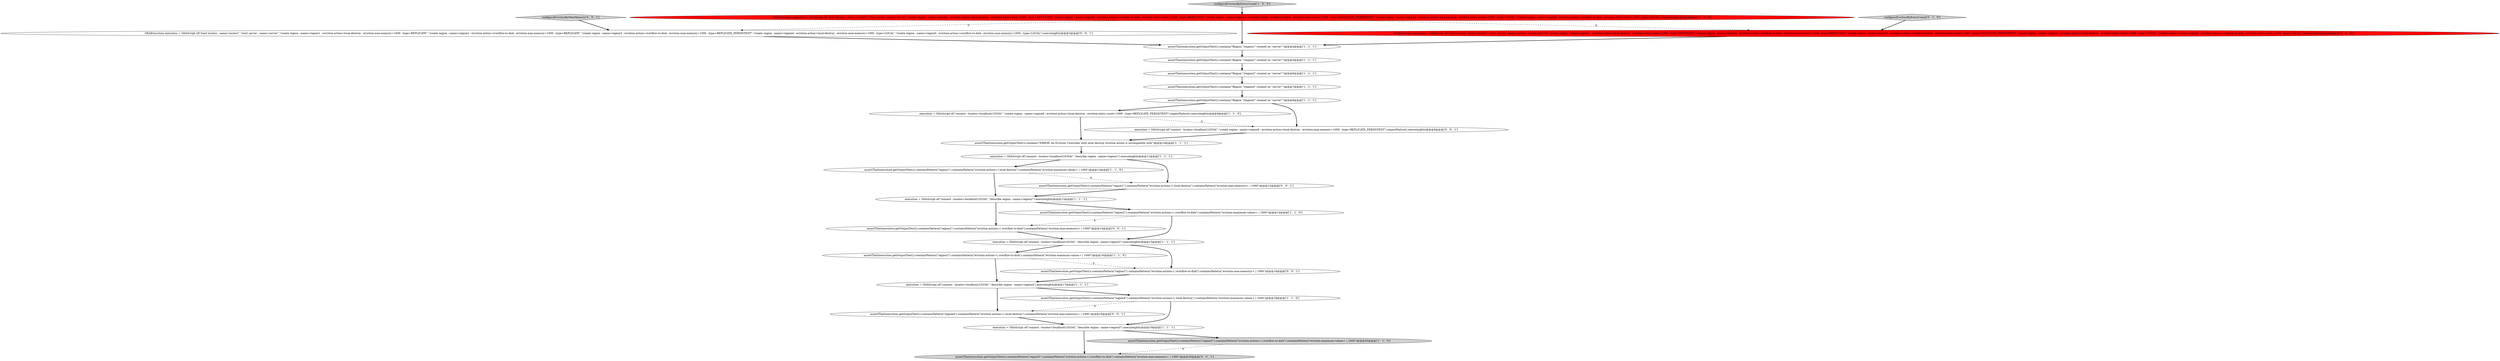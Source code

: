 digraph {
7 [style = filled, label = "assertThat(execution.getOutputText()).contains(\"Region \"/region3\" created on \"server\"\")@@@6@@@['1', '1', '1']", fillcolor = white, shape = ellipse image = "AAA0AAABBB1BBB"];
2 [style = filled, label = "assertThat(execution.getOutputText()).contains(\"Region \"/region4\" created on \"server\"\")@@@7@@@['1', '1', '1']", fillcolor = white, shape = ellipse image = "AAA0AAABBB1BBB"];
28 [style = filled, label = "assertThat(execution.getOutputText()).containsPattern(\"region5\").containsPattern(\"eviction-action\s+| overflow-to-disk\").containsPattern(\"eviction-max-memory\s+ | 1000\")@@@20@@@['0', '0', '1']", fillcolor = lightgray, shape = ellipse image = "AAA0AAABBB3BBB"];
16 [style = filled, label = "assertThat(execution.getOutputText()).contains(\"Region \"/region2\" created on \"server\"\")@@@5@@@['1', '1', '1']", fillcolor = white, shape = ellipse image = "AAA0AAABBB1BBB"];
22 [style = filled, label = "configureEvictionByMaxMemory['0', '0', '1']", fillcolor = lightgray, shape = diamond image = "AAA0AAABBB3BBB"];
9 [style = filled, label = "assertThat(execution.getOutputText()).containsPattern(\"region5\").containsPattern(\"eviction-action\s+| overflow-to-disk\").containsPattern(\"eviction-maximum-value\s+ | 1000\")@@@20@@@['1', '1', '0']", fillcolor = lightgray, shape = ellipse image = "AAA0AAABBB1BBB"];
12 [style = filled, label = "assertThat(execution.getOutputText()).containsPattern(\"region1\").containsPattern(\"eviction-action\s+| local-destroy\").containsPattern(\"eviction-maximum-value\s+ | 1000\")@@@12@@@['1', '1', '0']", fillcolor = white, shape = ellipse image = "AAA0AAABBB1BBB"];
3 [style = filled, label = "execution = GfshScript.of(\"connect --locator=localhost(10334(\",\"create region --name=region6 --eviction-action=local-destroy --eviction-entry-count=1000 --type=REPLICATE_PERSISTENT\").expectFailure().execute(gfsh)@@@9@@@['1', '1', '0']", fillcolor = white, shape = ellipse image = "AAA0AAABBB1BBB"];
0 [style = filled, label = "assertThat(execution.getOutputText()).contains(\"Region \"/region5\" created on \"server\"\")@@@8@@@['1', '1', '1']", fillcolor = white, shape = ellipse image = "AAA0AAABBB1BBB"];
27 [style = filled, label = "execution = GfshScript.of(\"connect --locator=localhost(10334(\",\"create region --name=region6 --eviction-action=local-destroy --eviction-max-memory=1000 --type=REPLICATE_PERSISTENT\").expectFailure().execute(gfsh)@@@9@@@['0', '0', '1']", fillcolor = white, shape = ellipse image = "AAA0AAABBB3BBB"];
10 [style = filled, label = "assertThat(execution.getOutputText()).contains(\"ERROR: An Eviction Controller with local destroy eviction action is incompatible with\")@@@10@@@['1', '1', '1']", fillcolor = white, shape = ellipse image = "AAA0AAABBB1BBB"];
21 [style = filled, label = "GfshExecution execution = GfshScript.of(\"start locator --name=locator\",\"start server --name=server\",\"create region --name=region1 --eviction-action=local-destroy --eviction-max-memory=1000 --type=REPLICATE\",\"create region --name=region2 --eviction-action=overflow-to-disk --eviction-max-memory=1000 --type=REPLICATE\",\"create region --name=region3 --eviction-action=overflow-to-disk --eviction-max-memory=1000 --type=REPLICATE_PERSISTENT\",\"create region --name=region4 --eviction-action=local-destroy --eviction-max-memory=1000 --type=LOCAL\",\"create region --name=region5 --eviction-action=overflow-to-disk --eviction-max-memory=1000 --type=LOCAL\").execute(gfsh)@@@3@@@['0', '0', '1']", fillcolor = white, shape = ellipse image = "AAA0AAABBB3BBB"];
1 [style = filled, label = "assertThat(execution.getOutputText()).contains(\"Region \"/region1\" created on \"server\"\")@@@4@@@['1', '1', '1']", fillcolor = white, shape = ellipse image = "AAA0AAABBB1BBB"];
15 [style = filled, label = "execution = GfshScript.of(\"connect --locator=localhost(10334(\",\"describe region --name=region5\").execute(gfsh)@@@19@@@['1', '1', '1']", fillcolor = white, shape = ellipse image = "AAA0AAABBB1BBB"];
13 [style = filled, label = "execution = GfshScript.of(\"connect --locator=localhost(10334(\",\"describe region --name=region3\").execute(gfsh)@@@15@@@['1', '1', '1']", fillcolor = white, shape = ellipse image = "AAA0AAABBB1BBB"];
14 [style = filled, label = "assertThat(execution.getOutputText()).containsPattern(\"region3\").containsPattern(\"eviction-action\s+| overflow-to-disk\").containsPattern(\"eviction-maximum-value\s+ | 1000\")@@@16@@@['1', '1', '0']", fillcolor = white, shape = ellipse image = "AAA0AAABBB1BBB"];
25 [style = filled, label = "assertThat(execution.getOutputText()).containsPattern(\"region4\").containsPattern(\"eviction-action\s+| local-destroy\").containsPattern(\"eviction-max-memory\s+ | 1000\")@@@18@@@['0', '0', '1']", fillcolor = white, shape = ellipse image = "AAA0AAABBB3BBB"];
26 [style = filled, label = "assertThat(execution.getOutputText()).containsPattern(\"region1\").containsPattern(\"eviction-action\s+| local-destroy\").containsPattern(\"eviction-max-memory\s+ | 1000\")@@@12@@@['0', '0', '1']", fillcolor = white, shape = ellipse image = "AAA0AAABBB3BBB"];
17 [style = filled, label = "execution = GfshScript.of(\"connect --locator=localhost(10334(\",\"describe region --name=region1\").execute(gfsh)@@@11@@@['1', '1', '1']", fillcolor = white, shape = ellipse image = "AAA0AAABBB1BBB"];
20 [style = filled, label = "GfshExecution execution = GfshScript.of(\"start locator --name=locator\",\"start server --name=server --server-port=0\",\"create region --name=region1 --eviction-action=local-destroy --eviction-entry-count=1000 --type=REPLICATE\",\"create region --name=region2 --eviction-action=overflow-to-disk --eviction-entry-count=1000 --type=REPLICATE\",\"create region --name=region3 --eviction-action=overflow-to-disk --eviction-entry-count=1000 --type=REPLICATE_PERSISTENT\",\"create region --name=region4 --eviction-action=local-destroy --eviction-entry-count=1000 --type=LOCAL\",\"create region --name=region5 --eviction-action=overflow-to-disk --eviction-entry-count=1000 --type=LOCAL\").execute(gfsh)@@@3@@@['0', '1', '0']", fillcolor = red, shape = ellipse image = "AAA1AAABBB2BBB"];
23 [style = filled, label = "assertThat(execution.getOutputText()).containsPattern(\"region3\").containsPattern(\"eviction-action\s+| overflow-to-disk\").containsPattern(\"eviction-max-memory\s+ | 1000\")@@@16@@@['0', '0', '1']", fillcolor = white, shape = ellipse image = "AAA0AAABBB3BBB"];
6 [style = filled, label = "GfshExecution execution = GfshScript.of(\"start locator --name=locator\",\"start server --name=server\",\"create region --name=region1 --eviction-action=local-destroy --eviction-entry-count=1000 --type=REPLICATE\",\"create region --name=region2 --eviction-action=overflow-to-disk --eviction-entry-count=1000 --type=REPLICATE\",\"create region --name=region3 --eviction-action=overflow-to-disk --eviction-entry-count=1000 --type=REPLICATE_PERSISTENT\",\"create region --name=region4 --eviction-action=local-destroy --eviction-entry-count=1000 --type=LOCAL\",\"create region --name=region5 --eviction-action=overflow-to-disk --eviction-entry-count=1000 --type=LOCAL\").execute(gfsh)@@@3@@@['1', '0', '0']", fillcolor = red, shape = ellipse image = "AAA1AAABBB1BBB"];
5 [style = filled, label = "execution = GfshScript.of(\"connect --locator=localhost(10334(\",\"describe region --name=region4\").execute(gfsh)@@@17@@@['1', '1', '1']", fillcolor = white, shape = ellipse image = "AAA0AAABBB1BBB"];
24 [style = filled, label = "assertThat(execution.getOutputText()).containsPattern(\"region2\").containsPattern(\"eviction-action\s+| overflow-to-disk\").containsPattern(\"eviction-max-memory\s+ | 1000\")@@@14@@@['0', '0', '1']", fillcolor = white, shape = ellipse image = "AAA0AAABBB3BBB"];
18 [style = filled, label = "configureEvictionByEntryCount['1', '0', '0']", fillcolor = lightgray, shape = diamond image = "AAA0AAABBB1BBB"];
19 [style = filled, label = "configureEvictionByEntryCount['0', '1', '0']", fillcolor = lightgray, shape = diamond image = "AAA0AAABBB2BBB"];
4 [style = filled, label = "assertThat(execution.getOutputText()).containsPattern(\"region4\").containsPattern(\"eviction-action\s+| local-destroy\").containsPattern(\"eviction-maximum-value\s+ | 1000\")@@@18@@@['1', '1', '0']", fillcolor = white, shape = ellipse image = "AAA0AAABBB1BBB"];
8 [style = filled, label = "assertThat(execution.getOutputText()).containsPattern(\"region2\").containsPattern(\"eviction-action\s+| overflow-to-disk\").containsPattern(\"eviction-maximum-value\s+ | 1000\")@@@14@@@['1', '1', '0']", fillcolor = white, shape = ellipse image = "AAA0AAABBB1BBB"];
11 [style = filled, label = "execution = GfshScript.of(\"connect --locator=localhost(10334(\",\"describe region --name=region2\").execute(gfsh)@@@13@@@['1', '1', '1']", fillcolor = white, shape = ellipse image = "AAA0AAABBB1BBB"];
0->3 [style = bold, label=""];
6->21 [style = dashed, label="0"];
17->26 [style = bold, label=""];
23->5 [style = bold, label=""];
6->20 [style = dashed, label="0"];
0->27 [style = bold, label=""];
19->20 [style = bold, label=""];
3->27 [style = dashed, label="0"];
9->28 [style = dashed, label="0"];
4->15 [style = bold, label=""];
12->11 [style = bold, label=""];
16->7 [style = bold, label=""];
22->21 [style = bold, label=""];
10->17 [style = bold, label=""];
24->13 [style = bold, label=""];
20->1 [style = bold, label=""];
8->24 [style = dashed, label="0"];
11->24 [style = bold, label=""];
26->11 [style = bold, label=""];
5->25 [style = bold, label=""];
12->26 [style = dashed, label="0"];
4->25 [style = dashed, label="0"];
6->1 [style = bold, label=""];
3->10 [style = bold, label=""];
2->0 [style = bold, label=""];
17->12 [style = bold, label=""];
14->23 [style = dashed, label="0"];
15->28 [style = bold, label=""];
18->6 [style = bold, label=""];
1->16 [style = bold, label=""];
7->2 [style = bold, label=""];
15->9 [style = bold, label=""];
27->10 [style = bold, label=""];
21->1 [style = bold, label=""];
5->4 [style = bold, label=""];
13->23 [style = bold, label=""];
25->15 [style = bold, label=""];
11->8 [style = bold, label=""];
13->14 [style = bold, label=""];
8->13 [style = bold, label=""];
14->5 [style = bold, label=""];
}
